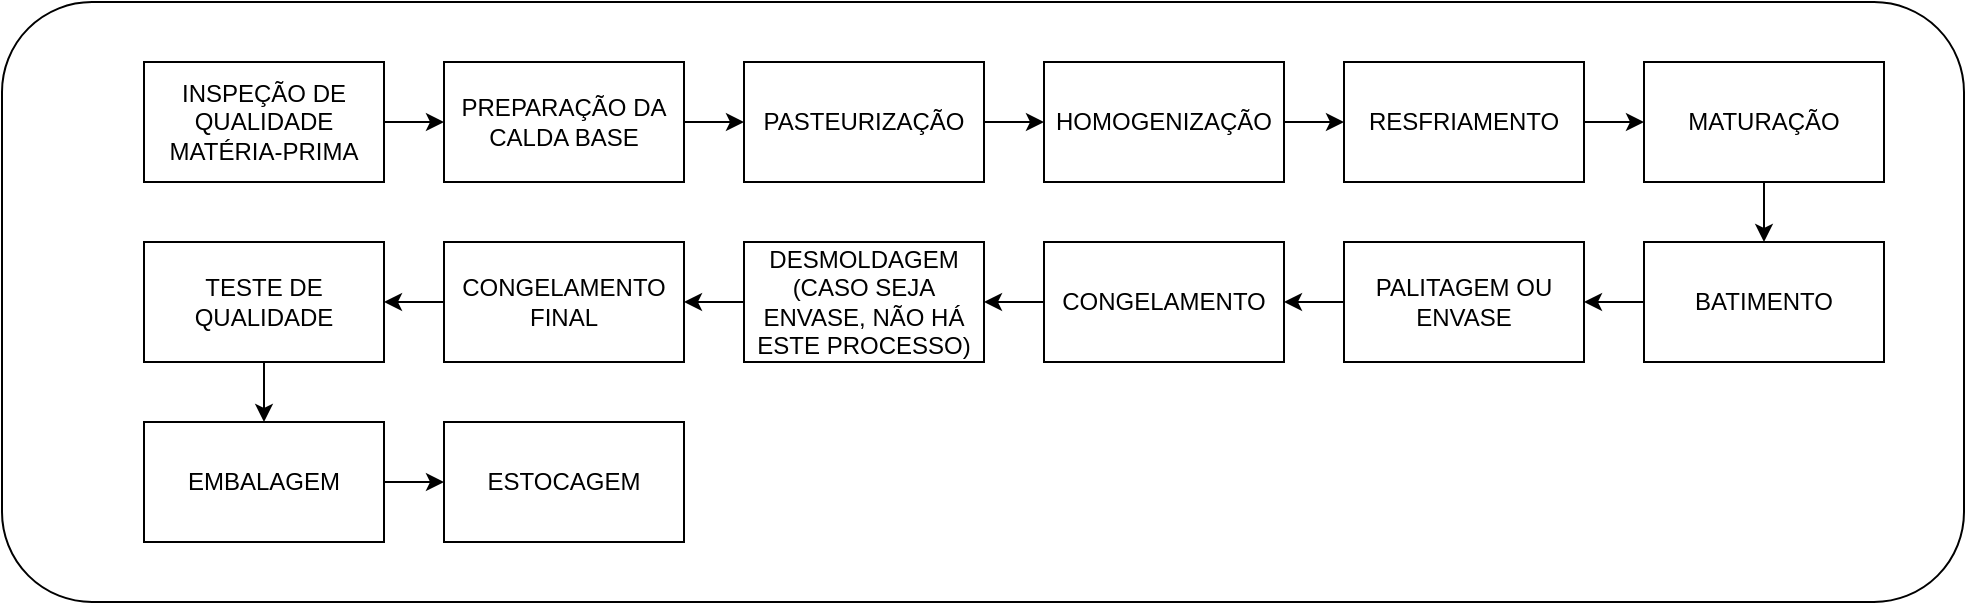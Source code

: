 <mxfile version="21.6.8" type="github">
  <diagram name="Página-1" id="fZOnqReQXAaJtvewomqh">
    <mxGraphModel dx="1876" dy="1727" grid="1" gridSize="10" guides="1" tooltips="1" connect="1" arrows="1" fold="1" page="1" pageScale="1" pageWidth="827" pageHeight="1169" math="0" shadow="0">
      <root>
        <mxCell id="0" />
        <mxCell id="1" parent="0" />
        <mxCell id="lPwHEE8JytNHfvPPzKSM-2" value="" style="rounded=1;whiteSpace=wrap;html=1;" vertex="1" parent="1">
          <mxGeometry x="-171" y="-30" width="981" height="300" as="geometry" />
        </mxCell>
        <mxCell id="lPwHEE8JytNHfvPPzKSM-42" value="" style="edgeStyle=orthogonalEdgeStyle;rounded=0;orthogonalLoop=1;jettySize=auto;html=1;" edge="1" parent="1" source="lPwHEE8JytNHfvPPzKSM-40" target="lPwHEE8JytNHfvPPzKSM-41">
          <mxGeometry relative="1" as="geometry" />
        </mxCell>
        <mxCell id="lPwHEE8JytNHfvPPzKSM-40" value="PREPARAÇÃO DA CALDA BASE" style="rounded=0;whiteSpace=wrap;html=1;" vertex="1" parent="1">
          <mxGeometry x="50" width="120" height="60" as="geometry" />
        </mxCell>
        <mxCell id="lPwHEE8JytNHfvPPzKSM-46" value="" style="edgeStyle=orthogonalEdgeStyle;rounded=0;orthogonalLoop=1;jettySize=auto;html=1;" edge="1" parent="1" source="lPwHEE8JytNHfvPPzKSM-41" target="lPwHEE8JytNHfvPPzKSM-45">
          <mxGeometry relative="1" as="geometry" />
        </mxCell>
        <mxCell id="lPwHEE8JytNHfvPPzKSM-41" value="PASTEURIZAÇÃO" style="whiteSpace=wrap;html=1;rounded=0;" vertex="1" parent="1">
          <mxGeometry x="200" width="120" height="60" as="geometry" />
        </mxCell>
        <mxCell id="lPwHEE8JytNHfvPPzKSM-44" value="" style="edgeStyle=orthogonalEdgeStyle;rounded=0;orthogonalLoop=1;jettySize=auto;html=1;" edge="1" parent="1" source="lPwHEE8JytNHfvPPzKSM-43" target="lPwHEE8JytNHfvPPzKSM-40">
          <mxGeometry relative="1" as="geometry" />
        </mxCell>
        <mxCell id="lPwHEE8JytNHfvPPzKSM-43" value="INSPEÇÃO DE QUALIDADE MATÉRIA-PRIMA" style="rounded=0;whiteSpace=wrap;html=1;" vertex="1" parent="1">
          <mxGeometry x="-100" width="120" height="60" as="geometry" />
        </mxCell>
        <mxCell id="lPwHEE8JytNHfvPPzKSM-48" value="" style="edgeStyle=orthogonalEdgeStyle;rounded=0;orthogonalLoop=1;jettySize=auto;html=1;" edge="1" parent="1" source="lPwHEE8JytNHfvPPzKSM-45" target="lPwHEE8JytNHfvPPzKSM-47">
          <mxGeometry relative="1" as="geometry" />
        </mxCell>
        <mxCell id="lPwHEE8JytNHfvPPzKSM-45" value="HOMOGENIZAÇÃO" style="whiteSpace=wrap;html=1;rounded=0;" vertex="1" parent="1">
          <mxGeometry x="350" width="120" height="60" as="geometry" />
        </mxCell>
        <mxCell id="lPwHEE8JytNHfvPPzKSM-50" value="" style="edgeStyle=orthogonalEdgeStyle;rounded=0;orthogonalLoop=1;jettySize=auto;html=1;" edge="1" parent="1" source="lPwHEE8JytNHfvPPzKSM-47" target="lPwHEE8JytNHfvPPzKSM-49">
          <mxGeometry relative="1" as="geometry" />
        </mxCell>
        <mxCell id="lPwHEE8JytNHfvPPzKSM-47" value="RESFRIAMENTO" style="whiteSpace=wrap;html=1;rounded=0;" vertex="1" parent="1">
          <mxGeometry x="500" width="120" height="60" as="geometry" />
        </mxCell>
        <mxCell id="lPwHEE8JytNHfvPPzKSM-52" value="" style="edgeStyle=orthogonalEdgeStyle;rounded=0;orthogonalLoop=1;jettySize=auto;html=1;" edge="1" parent="1" source="lPwHEE8JytNHfvPPzKSM-49" target="lPwHEE8JytNHfvPPzKSM-51">
          <mxGeometry relative="1" as="geometry" />
        </mxCell>
        <mxCell id="lPwHEE8JytNHfvPPzKSM-49" value="MATURAÇÃO" style="whiteSpace=wrap;html=1;rounded=0;" vertex="1" parent="1">
          <mxGeometry x="650" width="120" height="60" as="geometry" />
        </mxCell>
        <mxCell id="lPwHEE8JytNHfvPPzKSM-54" value="" style="edgeStyle=orthogonalEdgeStyle;rounded=0;orthogonalLoop=1;jettySize=auto;html=1;" edge="1" parent="1" source="lPwHEE8JytNHfvPPzKSM-51" target="lPwHEE8JytNHfvPPzKSM-53">
          <mxGeometry relative="1" as="geometry" />
        </mxCell>
        <mxCell id="lPwHEE8JytNHfvPPzKSM-51" value="BATIMENTO" style="whiteSpace=wrap;html=1;rounded=0;" vertex="1" parent="1">
          <mxGeometry x="650" y="90" width="120" height="60" as="geometry" />
        </mxCell>
        <mxCell id="lPwHEE8JytNHfvPPzKSM-56" value="" style="edgeStyle=orthogonalEdgeStyle;rounded=0;orthogonalLoop=1;jettySize=auto;html=1;" edge="1" parent="1" source="lPwHEE8JytNHfvPPzKSM-53" target="lPwHEE8JytNHfvPPzKSM-55">
          <mxGeometry relative="1" as="geometry" />
        </mxCell>
        <mxCell id="lPwHEE8JytNHfvPPzKSM-53" value="PALITAGEM OU ENVASE" style="whiteSpace=wrap;html=1;rounded=0;" vertex="1" parent="1">
          <mxGeometry x="500" y="90" width="120" height="60" as="geometry" />
        </mxCell>
        <mxCell id="lPwHEE8JytNHfvPPzKSM-58" value="" style="edgeStyle=orthogonalEdgeStyle;rounded=0;orthogonalLoop=1;jettySize=auto;html=1;" edge="1" parent="1" source="lPwHEE8JytNHfvPPzKSM-55" target="lPwHEE8JytNHfvPPzKSM-57">
          <mxGeometry relative="1" as="geometry" />
        </mxCell>
        <mxCell id="lPwHEE8JytNHfvPPzKSM-55" value="CONGELAMENTO" style="whiteSpace=wrap;html=1;rounded=0;" vertex="1" parent="1">
          <mxGeometry x="350" y="90" width="120" height="60" as="geometry" />
        </mxCell>
        <mxCell id="lPwHEE8JytNHfvPPzKSM-60" value="" style="edgeStyle=orthogonalEdgeStyle;rounded=0;orthogonalLoop=1;jettySize=auto;html=1;" edge="1" parent="1" source="lPwHEE8JytNHfvPPzKSM-57" target="lPwHEE8JytNHfvPPzKSM-59">
          <mxGeometry relative="1" as="geometry" />
        </mxCell>
        <mxCell id="lPwHEE8JytNHfvPPzKSM-57" value="DESMOLDAGEM (CASO SEJA ENVASE, NÃO HÁ ESTE PROCESSO)" style="whiteSpace=wrap;html=1;rounded=0;" vertex="1" parent="1">
          <mxGeometry x="200" y="90" width="120" height="60" as="geometry" />
        </mxCell>
        <mxCell id="lPwHEE8JytNHfvPPzKSM-62" value="" style="edgeStyle=orthogonalEdgeStyle;rounded=0;orthogonalLoop=1;jettySize=auto;html=1;" edge="1" parent="1" source="lPwHEE8JytNHfvPPzKSM-59" target="lPwHEE8JytNHfvPPzKSM-61">
          <mxGeometry relative="1" as="geometry" />
        </mxCell>
        <mxCell id="lPwHEE8JytNHfvPPzKSM-59" value="CONGELAMENTO FINAL" style="whiteSpace=wrap;html=1;rounded=0;" vertex="1" parent="1">
          <mxGeometry x="50" y="90" width="120" height="60" as="geometry" />
        </mxCell>
        <mxCell id="lPwHEE8JytNHfvPPzKSM-64" value="" style="edgeStyle=orthogonalEdgeStyle;rounded=0;orthogonalLoop=1;jettySize=auto;html=1;" edge="1" parent="1" source="lPwHEE8JytNHfvPPzKSM-61" target="lPwHEE8JytNHfvPPzKSM-63">
          <mxGeometry relative="1" as="geometry" />
        </mxCell>
        <mxCell id="lPwHEE8JytNHfvPPzKSM-61" value="TESTE DE QUALIDADE" style="whiteSpace=wrap;html=1;rounded=0;" vertex="1" parent="1">
          <mxGeometry x="-100" y="90" width="120" height="60" as="geometry" />
        </mxCell>
        <mxCell id="lPwHEE8JytNHfvPPzKSM-68" value="" style="edgeStyle=orthogonalEdgeStyle;rounded=0;orthogonalLoop=1;jettySize=auto;html=1;" edge="1" parent="1" source="lPwHEE8JytNHfvPPzKSM-63" target="lPwHEE8JytNHfvPPzKSM-67">
          <mxGeometry relative="1" as="geometry" />
        </mxCell>
        <mxCell id="lPwHEE8JytNHfvPPzKSM-63" value="EMBALAGEM" style="whiteSpace=wrap;html=1;rounded=0;" vertex="1" parent="1">
          <mxGeometry x="-100" y="180" width="120" height="60" as="geometry" />
        </mxCell>
        <mxCell id="lPwHEE8JytNHfvPPzKSM-67" value="ESTOCAGEM" style="whiteSpace=wrap;html=1;rounded=0;" vertex="1" parent="1">
          <mxGeometry x="50" y="180" width="120" height="60" as="geometry" />
        </mxCell>
      </root>
    </mxGraphModel>
  </diagram>
</mxfile>
